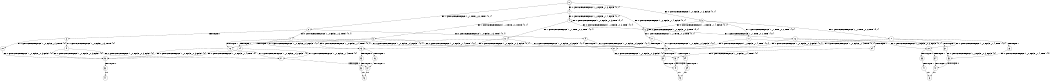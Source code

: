 digraph BCG {
size = "7, 10.5";
center = TRUE;
node [shape = circle];
0 [peripheries = 2];
0 -> 1 [label = "EX !0 !ATOMIC_EXCH_BRANCH (1, +0, FALSE, +1, 3, FALSE) !{0, 1}"];
0 -> 2 [label = "EX !1 !ATOMIC_EXCH_BRANCH (1, +1, TRUE, +0, 2, TRUE) !{0, 1}"];
0 -> 3 [label = "EX !0 !ATOMIC_EXCH_BRANCH (1, +0, FALSE, +1, 3, FALSE) !{0, 1}"];
1 -> 4 [label = "EX !0 !ATOMIC_EXCH_BRANCH (1, +0, FALSE, +1, 4, FALSE) !{0, 1}"];
1 -> 5 [label = "EX !1 !ATOMIC_EXCH_BRANCH (1, +1, TRUE, +0, 2, TRUE) !{0, 1}"];
1 -> 6 [label = "EX !0 !ATOMIC_EXCH_BRANCH (1, +0, FALSE, +1, 4, FALSE) !{0, 1}"];
2 -> 7 [label = "EX !0 !ATOMIC_EXCH_BRANCH (1, +0, FALSE, +1, 3, TRUE) !{0, 1}"];
2 -> 8 [label = "TERMINATE !1"];
2 -> 9 [label = "EX !0 !ATOMIC_EXCH_BRANCH (1, +0, FALSE, +1, 3, TRUE) !{0, 1}"];
3 -> 10 [label = "EX !1 !ATOMIC_EXCH_BRANCH (1, +1, TRUE, +0, 2, TRUE) !{0, 1}"];
3 -> 6 [label = "EX !0 !ATOMIC_EXCH_BRANCH (1, +0, FALSE, +1, 4, FALSE) !{0, 1}"];
3 -> 11 [label = "EX !1 !ATOMIC_EXCH_BRANCH (1, +1, TRUE, +0, 2, TRUE) !{0, 1}"];
4 -> 4 [label = "EX !0 !ATOMIC_EXCH_BRANCH (1, +0, FALSE, +0, 3, TRUE) !{0, 1}"];
4 -> 12 [label = "EX !1 !ATOMIC_EXCH_BRANCH (1, +1, TRUE, +0, 2, TRUE) !{0, 1}"];
4 -> 6 [label = "EX !0 !ATOMIC_EXCH_BRANCH (1, +0, FALSE, +0, 3, TRUE) !{0, 1}"];
5 -> 13 [label = "EX !0 !ATOMIC_EXCH_BRANCH (1, +0, FALSE, +1, 4, TRUE) !{0, 1}"];
5 -> 14 [label = "TERMINATE !1"];
5 -> 15 [label = "EX !0 !ATOMIC_EXCH_BRANCH (1, +0, FALSE, +1, 4, TRUE) !{0, 1}"];
6 -> 16 [label = "EX !1 !ATOMIC_EXCH_BRANCH (1, +1, TRUE, +0, 2, TRUE) !{0, 1}"];
6 -> 6 [label = "EX !0 !ATOMIC_EXCH_BRANCH (1, +0, FALSE, +0, 3, TRUE) !{0, 1}"];
6 -> 17 [label = "EX !1 !ATOMIC_EXCH_BRANCH (1, +1, TRUE, +0, 2, TRUE) !{0, 1}"];
7 -> 13 [label = "EX !0 !ATOMIC_EXCH_BRANCH (1, +0, FALSE, +0, 3, FALSE) !{0, 1}"];
7 -> 18 [label = "TERMINATE !1"];
7 -> 15 [label = "EX !0 !ATOMIC_EXCH_BRANCH (1, +0, FALSE, +0, 3, FALSE) !{0, 1}"];
8 -> 19 [label = "EX !0 !ATOMIC_EXCH_BRANCH (1, +0, FALSE, +1, 3, TRUE) !{0}"];
8 -> 20 [label = "EX !0 !ATOMIC_EXCH_BRANCH (1, +0, FALSE, +1, 3, TRUE) !{0}"];
9 -> 15 [label = "EX !0 !ATOMIC_EXCH_BRANCH (1, +0, FALSE, +0, 3, FALSE) !{0, 1}"];
9 -> 21 [label = "TERMINATE !1"];
10 -> 22 [label = "EX !0 !ATOMIC_EXCH_BRANCH (1, +0, FALSE, +1, 4, TRUE) !{0, 1}"];
10 -> 23 [label = "TERMINATE !1"];
10 -> 15 [label = "EX !0 !ATOMIC_EXCH_BRANCH (1, +0, FALSE, +1, 4, TRUE) !{0, 1}"];
11 -> 15 [label = "EX !0 !ATOMIC_EXCH_BRANCH (1, +0, FALSE, +1, 4, TRUE) !{0, 1}"];
11 -> 24 [label = "TERMINATE !1"];
12 -> 13 [label = "EX !0 !ATOMIC_EXCH_BRANCH (1, +0, FALSE, +0, 3, FALSE) !{0, 1}"];
12 -> 18 [label = "TERMINATE !1"];
12 -> 15 [label = "EX !0 !ATOMIC_EXCH_BRANCH (1, +0, FALSE, +0, 3, FALSE) !{0, 1}"];
13 -> 25 [label = "TERMINATE !0"];
13 -> 26 [label = "TERMINATE !1"];
14 -> 27 [label = "EX !0 !ATOMIC_EXCH_BRANCH (1, +0, FALSE, +1, 4, TRUE) !{0}"];
14 -> 28 [label = "EX !0 !ATOMIC_EXCH_BRANCH (1, +0, FALSE, +1, 4, TRUE) !{0}"];
15 -> 29 [label = "TERMINATE !0"];
15 -> 30 [label = "TERMINATE !1"];
16 -> 22 [label = "EX !0 !ATOMIC_EXCH_BRANCH (1, +0, FALSE, +0, 3, FALSE) !{0, 1}"];
16 -> 31 [label = "TERMINATE !1"];
16 -> 15 [label = "EX !0 !ATOMIC_EXCH_BRANCH (1, +0, FALSE, +0, 3, FALSE) !{0, 1}"];
17 -> 15 [label = "EX !0 !ATOMIC_EXCH_BRANCH (1, +0, FALSE, +0, 3, FALSE) !{0, 1}"];
17 -> 21 [label = "TERMINATE !1"];
18 -> 27 [label = "EX !0 !ATOMIC_EXCH_BRANCH (1, +0, FALSE, +0, 3, FALSE) !{0}"];
18 -> 28 [label = "EX !0 !ATOMIC_EXCH_BRANCH (1, +0, FALSE, +0, 3, FALSE) !{0}"];
19 -> 27 [label = "EX !0 !ATOMIC_EXCH_BRANCH (1, +0, FALSE, +0, 3, FALSE) !{0}"];
19 -> 28 [label = "EX !0 !ATOMIC_EXCH_BRANCH (1, +0, FALSE, +0, 3, FALSE) !{0}"];
20 -> 28 [label = "EX !0 !ATOMIC_EXCH_BRANCH (1, +0, FALSE, +0, 3, FALSE) !{0}"];
21 -> 32 [label = "EX !0 !ATOMIC_EXCH_BRANCH (1, +0, FALSE, +0, 3, FALSE) !{0}"];
22 -> 33 [label = "TERMINATE !0"];
22 -> 34 [label = "TERMINATE !1"];
23 -> 35 [label = "EX !0 !ATOMIC_EXCH_BRANCH (1, +0, FALSE, +1, 4, TRUE) !{0}"];
24 -> 32 [label = "EX !0 !ATOMIC_EXCH_BRANCH (1, +0, FALSE, +1, 4, TRUE) !{0}"];
25 -> 36 [label = "TERMINATE !1"];
26 -> 37 [label = "TERMINATE !0"];
27 -> 37 [label = "TERMINATE !0"];
28 -> 38 [label = "TERMINATE !0"];
29 -> 39 [label = "TERMINATE !1"];
30 -> 40 [label = "TERMINATE !0"];
31 -> 35 [label = "EX !0 !ATOMIC_EXCH_BRANCH (1, +0, FALSE, +0, 3, FALSE) !{0}"];
32 -> 40 [label = "TERMINATE !0"];
33 -> 41 [label = "TERMINATE !1"];
34 -> 42 [label = "TERMINATE !0"];
35 -> 42 [label = "TERMINATE !0"];
36 -> 43 [label = "exit"];
37 -> 43 [label = "exit"];
38 -> 44 [label = "exit"];
39 -> 45 [label = "exit"];
40 -> 45 [label = "exit"];
41 -> 46 [label = "exit"];
42 -> 46 [label = "exit"];
}
